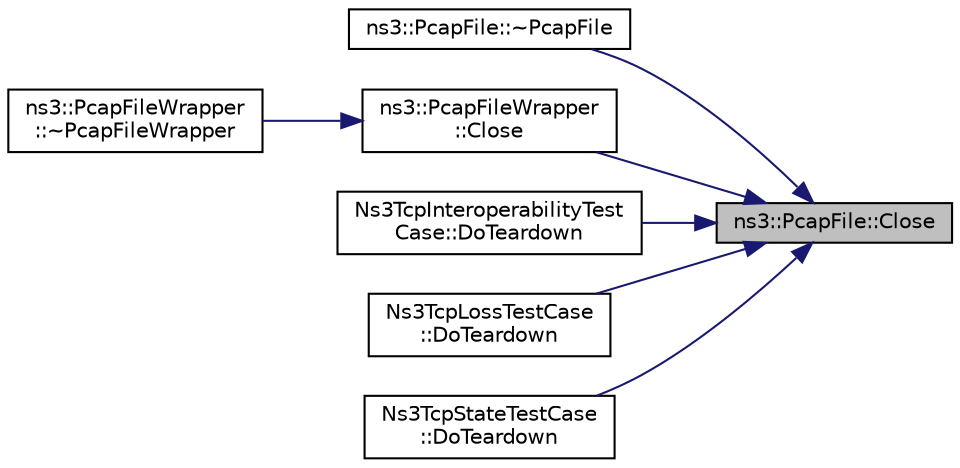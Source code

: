 digraph "ns3::PcapFile::Close"
{
 // LATEX_PDF_SIZE
  edge [fontname="Helvetica",fontsize="10",labelfontname="Helvetica",labelfontsize="10"];
  node [fontname="Helvetica",fontsize="10",shape=record];
  rankdir="RL";
  Node1 [label="ns3::PcapFile::Close",height=0.2,width=0.4,color="black", fillcolor="grey75", style="filled", fontcolor="black",tooltip="Close the underlying file."];
  Node1 -> Node2 [dir="back",color="midnightblue",fontsize="10",style="solid",fontname="Helvetica"];
  Node2 [label="ns3::PcapFile::~PcapFile",height=0.2,width=0.4,color="black", fillcolor="white", style="filled",URL="$classns3_1_1_pcap_file.html#ae70ee5d4e70678f92635233e36288764",tooltip=" "];
  Node1 -> Node3 [dir="back",color="midnightblue",fontsize="10",style="solid",fontname="Helvetica"];
  Node3 [label="ns3::PcapFileWrapper\l::Close",height=0.2,width=0.4,color="black", fillcolor="white", style="filled",URL="$classns3_1_1_pcap_file_wrapper.html#a3953c7fbf120b889a60969a5ec93a7bc",tooltip="Close the underlying pcap file."];
  Node3 -> Node4 [dir="back",color="midnightblue",fontsize="10",style="solid",fontname="Helvetica"];
  Node4 [label="ns3::PcapFileWrapper\l::~PcapFileWrapper",height=0.2,width=0.4,color="black", fillcolor="white", style="filled",URL="$classns3_1_1_pcap_file_wrapper.html#a7411aab7ddb9e89a8599c03b91cd2337",tooltip=" "];
  Node1 -> Node5 [dir="back",color="midnightblue",fontsize="10",style="solid",fontname="Helvetica"];
  Node5 [label="Ns3TcpInteroperabilityTest\lCase::DoTeardown",height=0.2,width=0.4,color="black", fillcolor="white", style="filled",URL="$class_ns3_tcp_interoperability_test_case.html#a13a91d5f3882d3ac42448bcc29ebcbfd",tooltip="Implementation to do any local setup required for this TestCase."];
  Node1 -> Node6 [dir="back",color="midnightblue",fontsize="10",style="solid",fontname="Helvetica"];
  Node6 [label="Ns3TcpLossTestCase\l::DoTeardown",height=0.2,width=0.4,color="black", fillcolor="white", style="filled",URL="$class_ns3_tcp_loss_test_case.html#aec944c7c89b90381e63893e48ae3fd49",tooltip="Implementation to do any local setup required for this TestCase."];
  Node1 -> Node7 [dir="back",color="midnightblue",fontsize="10",style="solid",fontname="Helvetica"];
  Node7 [label="Ns3TcpStateTestCase\l::DoTeardown",height=0.2,width=0.4,color="black", fillcolor="white", style="filled",URL="$class_ns3_tcp_state_test_case.html#a80c9b357d0d42b443efe4feb204c9846",tooltip="Implementation to do any local setup required for this TestCase."];
}
